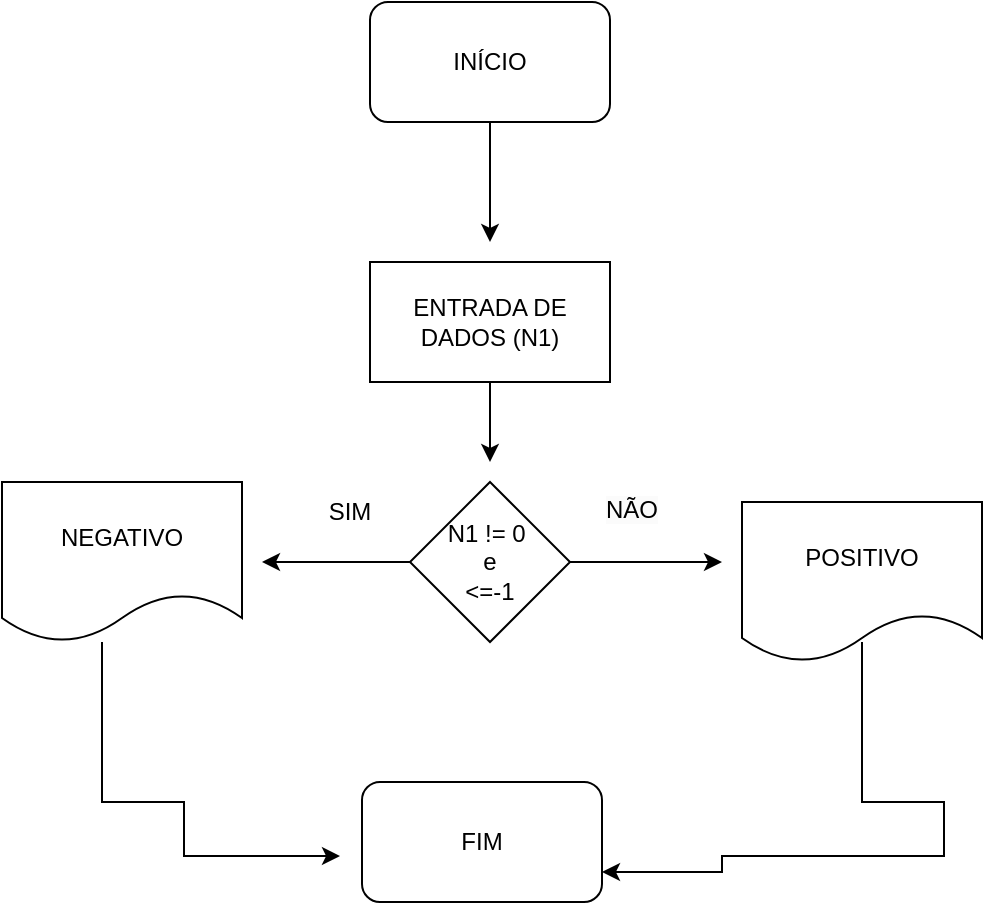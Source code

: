 <mxfile version="25.0.2">
  <diagram name="Página-1" id="dGUtXV280l55SL9LEfLe">
    <mxGraphModel dx="1050" dy="629" grid="1" gridSize="10" guides="1" tooltips="1" connect="1" arrows="1" fold="1" page="1" pageScale="1" pageWidth="827" pageHeight="1169" math="0" shadow="0">
      <root>
        <mxCell id="0" />
        <mxCell id="1" parent="0" />
        <mxCell id="3WSooecofi4O7SJUF56c-5" style="edgeStyle=orthogonalEdgeStyle;rounded=0;orthogonalLoop=1;jettySize=auto;html=1;exitX=0.5;exitY=1;exitDx=0;exitDy=0;" edge="1" parent="1" source="3WSooecofi4O7SJUF56c-1">
          <mxGeometry relative="1" as="geometry">
            <mxPoint x="414" y="200" as="targetPoint" />
          </mxGeometry>
        </mxCell>
        <mxCell id="3WSooecofi4O7SJUF56c-1" value="INÍCIO" style="rounded=1;whiteSpace=wrap;html=1;" vertex="1" parent="1">
          <mxGeometry x="354" y="80" width="120" height="60" as="geometry" />
        </mxCell>
        <mxCell id="3WSooecofi4O7SJUF56c-4" value="ENTRADA DE DADOS (N1)" style="rounded=0;whiteSpace=wrap;html=1;" vertex="1" parent="1">
          <mxGeometry x="354" y="210" width="120" height="60" as="geometry" />
        </mxCell>
        <mxCell id="3WSooecofi4O7SJUF56c-9" style="edgeStyle=orthogonalEdgeStyle;rounded=0;orthogonalLoop=1;jettySize=auto;html=1;exitX=1;exitY=0.5;exitDx=0;exitDy=0;" edge="1" parent="1" source="3WSooecofi4O7SJUF56c-6">
          <mxGeometry relative="1" as="geometry">
            <mxPoint x="530" y="360" as="targetPoint" />
          </mxGeometry>
        </mxCell>
        <mxCell id="3WSooecofi4O7SJUF56c-11" style="edgeStyle=orthogonalEdgeStyle;rounded=0;orthogonalLoop=1;jettySize=auto;html=1;exitX=0;exitY=0.5;exitDx=0;exitDy=0;" edge="1" parent="1" source="3WSooecofi4O7SJUF56c-6">
          <mxGeometry relative="1" as="geometry">
            <mxPoint x="300" y="360" as="targetPoint" />
          </mxGeometry>
        </mxCell>
        <mxCell id="3WSooecofi4O7SJUF56c-6" value="N1 != 0&amp;nbsp;&lt;div&gt;e&lt;/div&gt;&lt;div&gt;&amp;lt;=-1&lt;/div&gt;" style="rhombus;whiteSpace=wrap;html=1;" vertex="1" parent="1">
          <mxGeometry x="374" y="320" width="80" height="80" as="geometry" />
        </mxCell>
        <mxCell id="3WSooecofi4O7SJUF56c-7" style="edgeStyle=orthogonalEdgeStyle;rounded=0;orthogonalLoop=1;jettySize=auto;html=1;entryX=0.5;entryY=-0.125;entryDx=0;entryDy=0;entryPerimeter=0;" edge="1" parent="1" source="3WSooecofi4O7SJUF56c-4" target="3WSooecofi4O7SJUF56c-6">
          <mxGeometry relative="1" as="geometry" />
        </mxCell>
        <mxCell id="3WSooecofi4O7SJUF56c-8" value="POSITIVO" style="shape=document;whiteSpace=wrap;html=1;boundedLbl=1;" vertex="1" parent="1">
          <mxGeometry x="540" y="330" width="120" height="80" as="geometry" />
        </mxCell>
        <mxCell id="3WSooecofi4O7SJUF56c-10" value="NEGATIVO" style="shape=document;whiteSpace=wrap;html=1;boundedLbl=1;" vertex="1" parent="1">
          <mxGeometry x="170" y="320" width="120" height="80" as="geometry" />
        </mxCell>
        <mxCell id="3WSooecofi4O7SJUF56c-12" value="SIM" style="text;html=1;align=center;verticalAlign=middle;whiteSpace=wrap;rounded=0;" vertex="1" parent="1">
          <mxGeometry x="314" y="320" width="60" height="30" as="geometry" />
        </mxCell>
        <mxCell id="3WSooecofi4O7SJUF56c-13" value="&lt;span style=&quot;color: rgb(0, 0, 0); font-family: Helvetica; font-size: 12px; font-style: normal; font-variant-ligatures: normal; font-variant-caps: normal; font-weight: 400; letter-spacing: normal; orphans: 2; text-align: center; text-indent: 0px; text-transform: none; widows: 2; word-spacing: 0px; -webkit-text-stroke-width: 0px; white-space: normal; background-color: rgb(251, 251, 251); text-decoration-thickness: initial; text-decoration-style: initial; text-decoration-color: initial; display: inline !important; float: none;&quot;&gt;NÃO&lt;/span&gt;" style="text;whiteSpace=wrap;html=1;" vertex="1" parent="1">
          <mxGeometry x="470" y="320" width="54" height="50" as="geometry" />
        </mxCell>
        <mxCell id="3WSooecofi4O7SJUF56c-14" value="FIM" style="rounded=1;whiteSpace=wrap;html=1;" vertex="1" parent="1">
          <mxGeometry x="350" y="470" width="120" height="60" as="geometry" />
        </mxCell>
        <mxCell id="3WSooecofi4O7SJUF56c-16" style="edgeStyle=orthogonalEdgeStyle;rounded=0;orthogonalLoop=1;jettySize=auto;html=1;entryX=-0.007;entryY=0.62;entryDx=0;entryDy=0;entryPerimeter=0;" edge="1" parent="1">
          <mxGeometry relative="1" as="geometry">
            <mxPoint x="339" y="507" as="targetPoint" />
            <mxPoint x="220" y="400" as="sourcePoint" />
            <Array as="points">
              <mxPoint x="220" y="480" />
              <mxPoint x="261" y="480" />
              <mxPoint x="261" y="507" />
            </Array>
          </mxGeometry>
        </mxCell>
        <mxCell id="3WSooecofi4O7SJUF56c-17" style="edgeStyle=orthogonalEdgeStyle;rounded=0;orthogonalLoop=1;jettySize=auto;html=1;entryX=1;entryY=0.75;entryDx=0;entryDy=0;" edge="1" parent="1" target="3WSooecofi4O7SJUF56c-14">
          <mxGeometry relative="1" as="geometry">
            <mxPoint x="719" y="507" as="targetPoint" />
            <mxPoint x="600" y="400" as="sourcePoint" />
            <Array as="points">
              <mxPoint x="600" y="480" />
              <mxPoint x="641" y="480" />
              <mxPoint x="641" y="507" />
              <mxPoint x="530" y="507" />
              <mxPoint x="530" y="515" />
            </Array>
          </mxGeometry>
        </mxCell>
      </root>
    </mxGraphModel>
  </diagram>
</mxfile>
